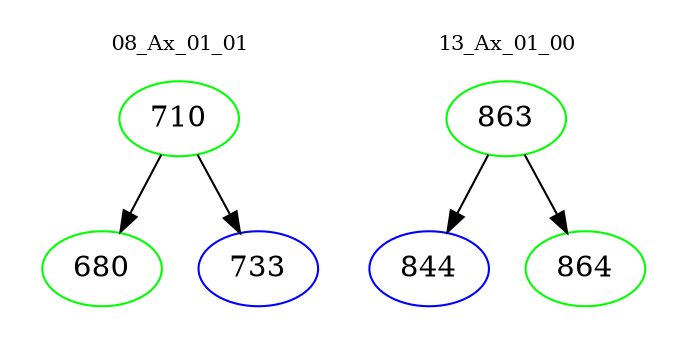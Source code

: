 digraph{
subgraph cluster_0 {
color = white
label = "08_Ax_01_01";
fontsize=10;
T0_710 [label="710", color="green"]
T0_710 -> T0_680 [color="black"]
T0_680 [label="680", color="green"]
T0_710 -> T0_733 [color="black"]
T0_733 [label="733", color="blue"]
}
subgraph cluster_1 {
color = white
label = "13_Ax_01_00";
fontsize=10;
T1_863 [label="863", color="green"]
T1_863 -> T1_844 [color="black"]
T1_844 [label="844", color="blue"]
T1_863 -> T1_864 [color="black"]
T1_864 [label="864", color="green"]
}
}
